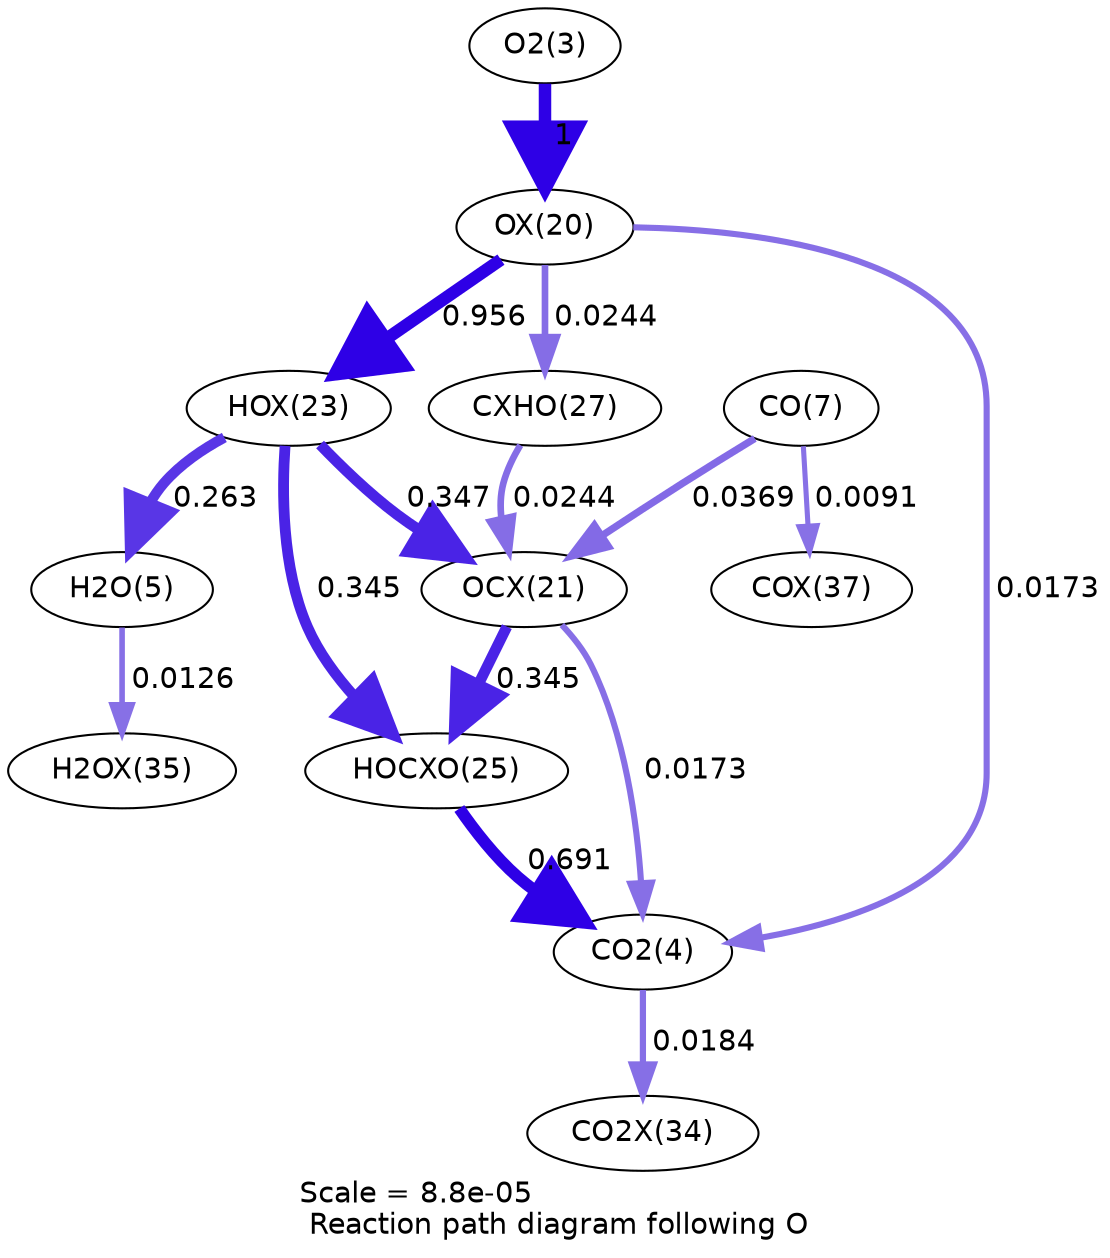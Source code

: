 digraph reaction_paths {
center=1;
s5 -> s23[fontname="Helvetica", penwidth=6, arrowsize=3, color="0.7, 1.5, 0.9"
, label=" 1"];
s23 -> s26[fontname="Helvetica", penwidth=5.97, arrowsize=2.98, color="0.7, 1.46, 0.9"
, label=" 0.956"];
s23 -> s30[fontname="Helvetica", penwidth=3.2, arrowsize=1.6, color="0.7, 0.524, 0.9"
, label=" 0.0244"];
s23 -> s6[fontname="Helvetica", penwidth=2.94, arrowsize=1.47, color="0.7, 0.517, 0.9"
, label=" 0.0173"];
s26 -> s7[fontname="Helvetica", penwidth=4.99, arrowsize=2.5, color="0.7, 0.763, 0.9"
, label=" 0.263"];
s26 -> s24[fontname="Helvetica", penwidth=5.2, arrowsize=2.6, color="0.7, 0.847, 0.9"
, label=" 0.347"];
s26 -> s28[fontname="Helvetica", penwidth=5.2, arrowsize=2.6, color="0.7, 0.845, 0.9"
, label=" 0.345"];
s7 -> s33[fontname="Helvetica", penwidth=2.7, arrowsize=1.35, color="0.7, 0.513, 0.9"
, label=" 0.0126"];
s30 -> s24[fontname="Helvetica", penwidth=3.2, arrowsize=1.6, color="0.7, 0.524, 0.9"
, label=" 0.0244"];
s9 -> s24[fontname="Helvetica", penwidth=3.51, arrowsize=1.75, color="0.7, 0.537, 0.9"
, label=" 0.0369"];
s9 -> s35[fontname="Helvetica", penwidth=2.45, arrowsize=1.23, color="0.7, 0.509, 0.9"
, label=" 0.0091"];
s24 -> s6[fontname="Helvetica", penwidth=2.94, arrowsize=1.47, color="0.7, 0.517, 0.9"
, label=" 0.0173"];
s24 -> s28[fontname="Helvetica", penwidth=5.2, arrowsize=2.6, color="0.7, 0.845, 0.9"
, label=" 0.345"];
s28 -> s6[fontname="Helvetica", penwidth=5.72, arrowsize=2.86, color="0.7, 1.19, 0.9"
, label=" 0.691"];
s6 -> s32[fontname="Helvetica", penwidth=2.99, arrowsize=1.49, color="0.7, 0.518, 0.9"
, label=" 0.0184"];
s5 [ fontname="Helvetica", label="O2(3)"];
s6 [ fontname="Helvetica", label="CO2(4)"];
s7 [ fontname="Helvetica", label="H2O(5)"];
s9 [ fontname="Helvetica", label="CO(7)"];
s23 [ fontname="Helvetica", label="OX(20)"];
s24 [ fontname="Helvetica", label="OCX(21)"];
s26 [ fontname="Helvetica", label="HOX(23)"];
s28 [ fontname="Helvetica", label="HOCXO(25)"];
s30 [ fontname="Helvetica", label="CXHO(27)"];
s32 [ fontname="Helvetica", label="CO2X(34)"];
s33 [ fontname="Helvetica", label="H2OX(35)"];
s35 [ fontname="Helvetica", label="COX(37)"];
 label = "Scale = 8.8e-05\l Reaction path diagram following O";
 fontname = "Helvetica";
}
